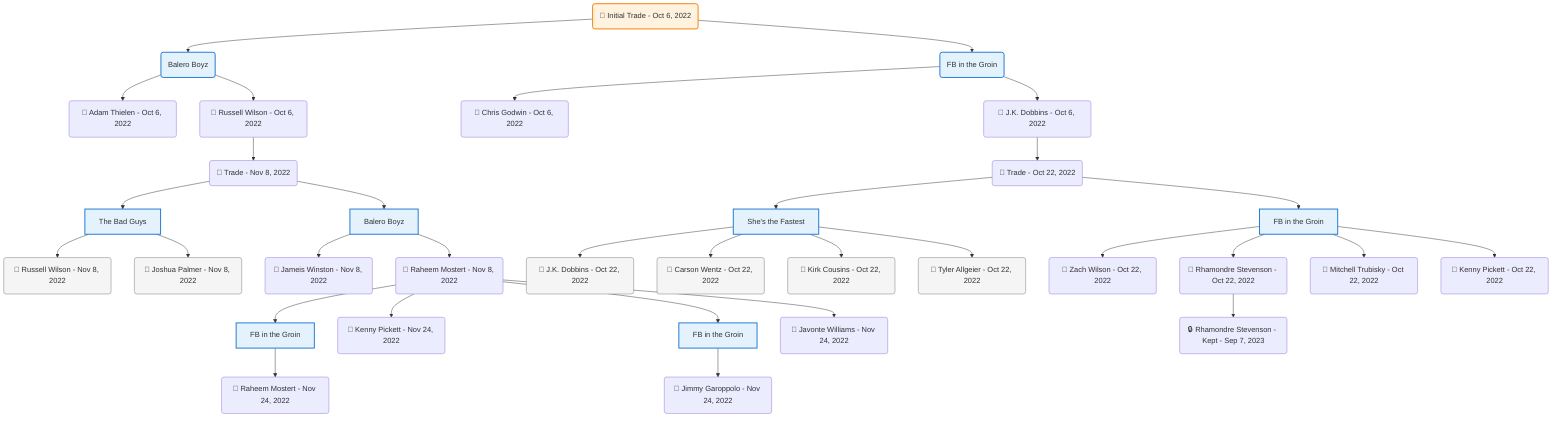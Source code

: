 flowchart TD

    TRADE_MAIN("🔄 Initial Trade - Oct 6, 2022")
    TEAM_1("Balero Boyz")
    TEAM_2("FB in the Groin")
    NODE_ceb01724-e495-4b8b-ab42-5da462b40eb6("🔄 Adam Thielen - Oct 6, 2022")
    NODE_48917829-0cda-4ead-a5c0-5f0cb548e2a0("🔄 Russell Wilson - Oct 6, 2022")
    TRADE_c9b94281-94ad-4140-96c9-26bb5005be28_3("🔄 Trade - Nov 8, 2022")
    TEAM_b2220d1a-ff75-4622-9757-09978901110f_4["The Bad Guys"]
    NODE_cf6dce81-4deb-4f7e-b8e5-755938976703("🔄 Russell Wilson - Nov 8, 2022")
    NODE_2e6f8d3e-5ea6-4590-b67d-2856fa324df1("🔄 Joshua Palmer - Nov 8, 2022")
    TEAM_2feaf03e-fb22-498e-ac8f-e596b6ba7810_5["Balero Boyz"]
    NODE_990c48bc-e6a6-49f4-abbb-4ef2fe73130f("🔄 Jameis Winston - Nov 8, 2022")
    NODE_54481d19-d18e-4ae3-9e9d-b1a5a6b78aa9("🔄 Raheem Mostert - Nov 8, 2022")
    TEAM_f483ecf1-cd17-4991-854b-e52dfc957b45_6["FB in the Groin"]
    NODE_9cd60e06-6251-46a6-b284-c1979aa7e5cc("🔄 Raheem Mostert - Nov 24, 2022")
    NODE_f903327d-5537-4a97-941a-7d80035df23e("🔄 Kenny Pickett - Nov 24, 2022")
    TEAM_f483ecf1-cd17-4991-854b-e52dfc957b45_7["FB in the Groin"]
    NODE_9be127b4-a3d5-401c-acf7-930b29fba8bb("🔄 Jimmy Garoppolo - Nov 24, 2022")
    NODE_f5eadd9c-975d-4a02-8aed-9554a48dad40("🔄 Javonte Williams - Nov 24, 2022")
    NODE_50894dfa-24e6-4514-a011-95c4a89caf18("🔄 Chris Godwin - Oct 6, 2022")
    NODE_63b4561c-a5e2-4596-af31-b11baa7ff3d8("🔄 J.K. Dobbins - Oct 6, 2022")
    TRADE_80e50d93-5ffa-46e1-99e4-3612e8863dfe_8("🔄 Trade - Oct 22, 2022")
    TEAM_4449259f-64af-44fd-9235-1facc0926234_9["She's the Fastest"]
    NODE_dfaa5988-9ef9-48f8-b7f3-c4d3aa25240e("🔄 J.K. Dobbins - Oct 22, 2022")
    NODE_31e7fac5-08c3-4d1e-b742-0e41812ff327("🔄 Carson Wentz - Oct 22, 2022")
    NODE_d6a9e407-1ec2-44b6-8a55-f0817d6fc4db("🔄 Kirk Cousins - Oct 22, 2022")
    NODE_188a0f3e-e812-4d35-91eb-f7f24aaa898a("🔄 Tyler Allgeier - Oct 22, 2022")
    TEAM_f483ecf1-cd17-4991-854b-e52dfc957b45_10["FB in the Groin"]
    NODE_46551d87-6620-496f-9426-1952e6229d82("🔄 Zach Wilson - Oct 22, 2022")
    NODE_44bf3032-02a3-4053-ada6-1d4e34b2a862("🔄 Rhamondre Stevenson - Oct 22, 2022")
    NODE_e604f0e6-310e-43a9-a279-a0adc371a630("🔒 Rhamondre Stevenson - Kept - Sep 7, 2023")
    NODE_9be64a35-ca09-4358-9dfc-6971a00c397a("🔄 Mitchell Trubisky - Oct 22, 2022")
    NODE_f85aa3b6-020d-4689-9390-8eed17f89b48("🔄 Kenny Pickett - Oct 22, 2022")

    TRADE_MAIN --> TEAM_1
    TRADE_MAIN --> TEAM_2
    TEAM_1 --> NODE_ceb01724-e495-4b8b-ab42-5da462b40eb6
    TEAM_1 --> NODE_48917829-0cda-4ead-a5c0-5f0cb548e2a0
    NODE_48917829-0cda-4ead-a5c0-5f0cb548e2a0 --> TRADE_c9b94281-94ad-4140-96c9-26bb5005be28_3
    TRADE_c9b94281-94ad-4140-96c9-26bb5005be28_3 --> TEAM_b2220d1a-ff75-4622-9757-09978901110f_4
    TEAM_b2220d1a-ff75-4622-9757-09978901110f_4 --> NODE_cf6dce81-4deb-4f7e-b8e5-755938976703
    TEAM_b2220d1a-ff75-4622-9757-09978901110f_4 --> NODE_2e6f8d3e-5ea6-4590-b67d-2856fa324df1
    TRADE_c9b94281-94ad-4140-96c9-26bb5005be28_3 --> TEAM_2feaf03e-fb22-498e-ac8f-e596b6ba7810_5
    TEAM_2feaf03e-fb22-498e-ac8f-e596b6ba7810_5 --> NODE_990c48bc-e6a6-49f4-abbb-4ef2fe73130f
    TEAM_2feaf03e-fb22-498e-ac8f-e596b6ba7810_5 --> NODE_54481d19-d18e-4ae3-9e9d-b1a5a6b78aa9
    NODE_54481d19-d18e-4ae3-9e9d-b1a5a6b78aa9 --> TEAM_f483ecf1-cd17-4991-854b-e52dfc957b45_6
    TEAM_f483ecf1-cd17-4991-854b-e52dfc957b45_6 --> NODE_9cd60e06-6251-46a6-b284-c1979aa7e5cc
    NODE_54481d19-d18e-4ae3-9e9d-b1a5a6b78aa9 --> NODE_f903327d-5537-4a97-941a-7d80035df23e
    NODE_54481d19-d18e-4ae3-9e9d-b1a5a6b78aa9 --> TEAM_f483ecf1-cd17-4991-854b-e52dfc957b45_7
    TEAM_f483ecf1-cd17-4991-854b-e52dfc957b45_7 --> NODE_9be127b4-a3d5-401c-acf7-930b29fba8bb
    NODE_54481d19-d18e-4ae3-9e9d-b1a5a6b78aa9 --> NODE_f5eadd9c-975d-4a02-8aed-9554a48dad40
    TEAM_2 --> NODE_50894dfa-24e6-4514-a011-95c4a89caf18
    TEAM_2 --> NODE_63b4561c-a5e2-4596-af31-b11baa7ff3d8
    NODE_63b4561c-a5e2-4596-af31-b11baa7ff3d8 --> TRADE_80e50d93-5ffa-46e1-99e4-3612e8863dfe_8
    TRADE_80e50d93-5ffa-46e1-99e4-3612e8863dfe_8 --> TEAM_4449259f-64af-44fd-9235-1facc0926234_9
    TEAM_4449259f-64af-44fd-9235-1facc0926234_9 --> NODE_dfaa5988-9ef9-48f8-b7f3-c4d3aa25240e
    TEAM_4449259f-64af-44fd-9235-1facc0926234_9 --> NODE_31e7fac5-08c3-4d1e-b742-0e41812ff327
    TEAM_4449259f-64af-44fd-9235-1facc0926234_9 --> NODE_d6a9e407-1ec2-44b6-8a55-f0817d6fc4db
    TEAM_4449259f-64af-44fd-9235-1facc0926234_9 --> NODE_188a0f3e-e812-4d35-91eb-f7f24aaa898a
    TRADE_80e50d93-5ffa-46e1-99e4-3612e8863dfe_8 --> TEAM_f483ecf1-cd17-4991-854b-e52dfc957b45_10
    TEAM_f483ecf1-cd17-4991-854b-e52dfc957b45_10 --> NODE_46551d87-6620-496f-9426-1952e6229d82
    TEAM_f483ecf1-cd17-4991-854b-e52dfc957b45_10 --> NODE_44bf3032-02a3-4053-ada6-1d4e34b2a862
    NODE_44bf3032-02a3-4053-ada6-1d4e34b2a862 --> NODE_e604f0e6-310e-43a9-a279-a0adc371a630
    TEAM_f483ecf1-cd17-4991-854b-e52dfc957b45_10 --> NODE_9be64a35-ca09-4358-9dfc-6971a00c397a
    TEAM_f483ecf1-cd17-4991-854b-e52dfc957b45_10 --> NODE_f85aa3b6-020d-4689-9390-8eed17f89b48

    %% Node styling
    classDef teamNode fill:#e3f2fd,stroke:#1976d2,stroke-width:2px
    classDef tradeNode fill:#fff3e0,stroke:#f57c00,stroke-width:2px
    classDef playerNode fill:#f3e5f5,stroke:#7b1fa2,stroke-width:1px
    classDef nonRootPlayerNode fill:#f5f5f5,stroke:#757575,stroke-width:1px
    classDef endNode fill:#ffebee,stroke:#c62828,stroke-width:2px
    classDef waiverNode fill:#e8f5e8,stroke:#388e3c,stroke-width:2px
    classDef championshipNode fill:#fff9c4,stroke:#f57f17,stroke-width:3px

    class TEAM_1,TEAM_2,TEAM_b2220d1a-ff75-4622-9757-09978901110f_4,TEAM_2feaf03e-fb22-498e-ac8f-e596b6ba7810_5,TEAM_f483ecf1-cd17-4991-854b-e52dfc957b45_6,TEAM_f483ecf1-cd17-4991-854b-e52dfc957b45_7,TEAM_4449259f-64af-44fd-9235-1facc0926234_9,TEAM_f483ecf1-cd17-4991-854b-e52dfc957b45_10 teamNode
    class NODE_cf6dce81-4deb-4f7e-b8e5-755938976703,NODE_2e6f8d3e-5ea6-4590-b67d-2856fa324df1,NODE_dfaa5988-9ef9-48f8-b7f3-c4d3aa25240e,NODE_31e7fac5-08c3-4d1e-b742-0e41812ff327,NODE_d6a9e407-1ec2-44b6-8a55-f0817d6fc4db,NODE_188a0f3e-e812-4d35-91eb-f7f24aaa898a nonRootPlayerNode
    class TRADE_MAIN tradeNode